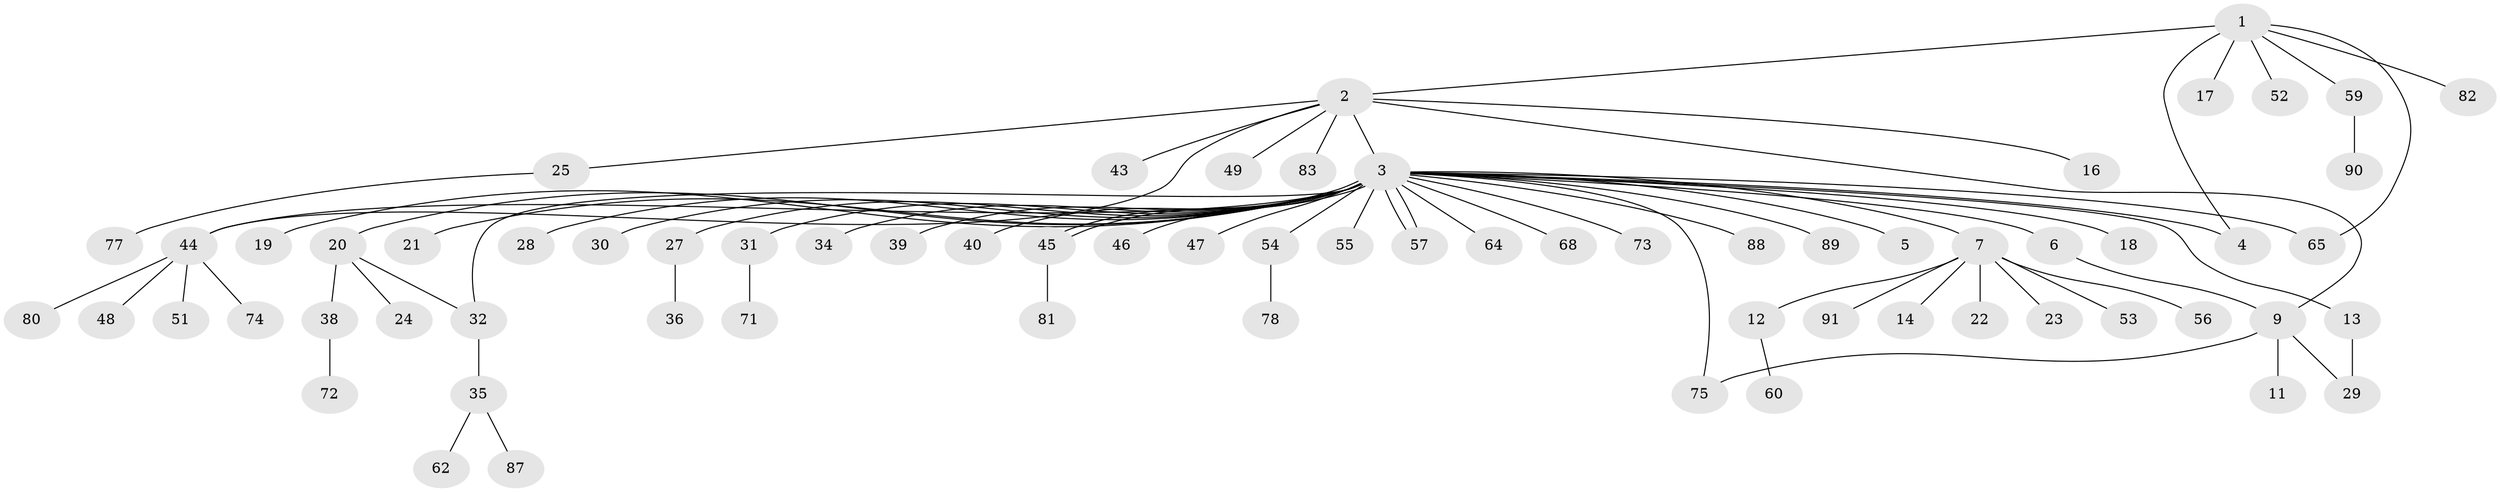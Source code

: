 // Generated by graph-tools (version 1.1) at 2025/23/03/03/25 07:23:52]
// undirected, 70 vertices, 78 edges
graph export_dot {
graph [start="1"]
  node [color=gray90,style=filled];
  1 [super="+10"];
  2 [super="+33"];
  3 [super="+8"];
  4;
  5;
  6;
  7 [super="+15"];
  9 [super="+41"];
  11;
  12 [super="+84"];
  13 [super="+58"];
  14;
  16 [super="+61"];
  17;
  18;
  19;
  20 [super="+85"];
  21;
  22 [super="+26"];
  23;
  24;
  25 [super="+63"];
  27 [super="+42"];
  28 [super="+69"];
  29;
  30;
  31 [super="+50"];
  32;
  34;
  35 [super="+37"];
  36;
  38;
  39;
  40;
  43;
  44 [super="+67"];
  45 [super="+66"];
  46;
  47;
  48;
  49;
  51;
  52;
  53;
  54 [super="+86"];
  55;
  56;
  57;
  59 [super="+76"];
  60;
  62;
  64 [super="+70"];
  65 [super="+92"];
  68;
  71;
  72;
  73 [super="+79"];
  74;
  75;
  77;
  78;
  80;
  81;
  82;
  83;
  87;
  88;
  89;
  90;
  91;
  1 -- 2 [weight=2];
  1 -- 65;
  1 -- 4;
  1 -- 17;
  1 -- 82;
  1 -- 52;
  1 -- 59;
  2 -- 3;
  2 -- 16;
  2 -- 25;
  2 -- 49;
  2 -- 83;
  2 -- 44;
  2 -- 9;
  2 -- 43;
  3 -- 4;
  3 -- 5;
  3 -- 6;
  3 -- 7;
  3 -- 13;
  3 -- 18;
  3 -- 19;
  3 -- 20;
  3 -- 21;
  3 -- 27;
  3 -- 30;
  3 -- 31;
  3 -- 32;
  3 -- 34;
  3 -- 39;
  3 -- 40;
  3 -- 44;
  3 -- 45;
  3 -- 45;
  3 -- 46;
  3 -- 47;
  3 -- 54;
  3 -- 55;
  3 -- 57;
  3 -- 57;
  3 -- 64 [weight=2];
  3 -- 65;
  3 -- 68;
  3 -- 73;
  3 -- 75;
  3 -- 88;
  3 -- 89;
  3 -- 28;
  6 -- 9;
  7 -- 12;
  7 -- 14;
  7 -- 22;
  7 -- 53;
  7 -- 56;
  7 -- 91;
  7 -- 23;
  9 -- 11;
  9 -- 75;
  9 -- 29;
  12 -- 60;
  13 -- 29;
  20 -- 24;
  20 -- 38;
  20 -- 32;
  25 -- 77;
  27 -- 36;
  31 -- 71;
  32 -- 35;
  35 -- 62;
  35 -- 87;
  38 -- 72;
  44 -- 48;
  44 -- 51;
  44 -- 80;
  44 -- 74;
  45 -- 81;
  54 -- 78;
  59 -- 90;
}
